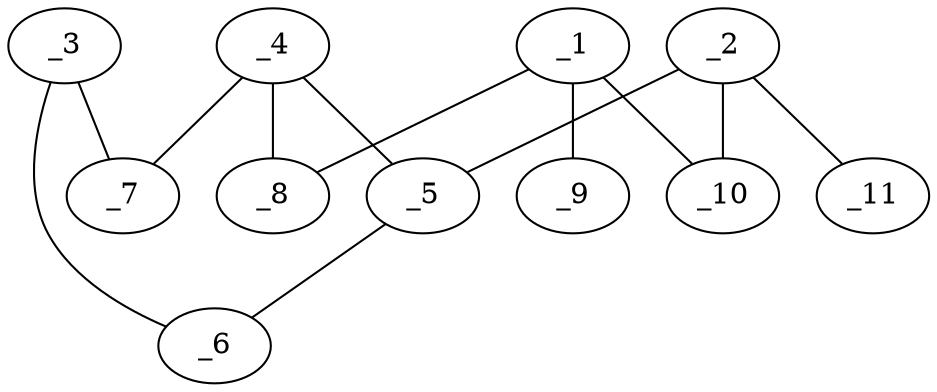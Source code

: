 graph molid685799 {
	_1	 [charge=0,
		chem=1,
		symbol="C  ",
		x="2.866",
		y="-1"];
	_8	 [charge=0,
		chem=4,
		symbol="N  ",
		x="3.7321",
		y="-1.5"];
	_1 -- _8	 [valence=2];
	_9	 [charge=0,
		chem=5,
		symbol="S  ",
		x=2,
		y="-1.5"];
	_1 -- _9	 [valence=1];
	_10	 [charge=0,
		chem=4,
		symbol="N  ",
		x="2.866",
		y=0];
	_1 -- _10	 [valence=1];
	_2	 [charge=0,
		chem=1,
		symbol="C  ",
		x="3.732",
		y="0.5"];
	_5	 [charge=0,
		chem=1,
		symbol="C  ",
		x="4.5981",
		y=0];
	_2 -- _5	 [valence=1];
	_2 -- _10	 [valence=2];
	_11	 [charge=0,
		chem=5,
		symbol="S  ",
		x="3.732",
		y="1.5"];
	_2 -- _11	 [valence=1];
	_3	 [charge=0,
		chem=1,
		symbol="C  ",
		x="6.1369",
		y="-0.5"];
	_6	 [charge=0,
		chem=4,
		symbol="N  ",
		x="5.5491",
		y="0.309"];
	_3 -- _6	 [valence=2];
	_7	 [charge=0,
		chem=4,
		symbol="N  ",
		x="5.5491",
		y="-1.309"];
	_3 -- _7	 [valence=1];
	_4	 [charge=0,
		chem=1,
		symbol="C  ",
		x="4.5981",
		y="-1"];
	_4 -- _5	 [valence=2];
	_4 -- _7	 [valence=1];
	_4 -- _8	 [valence=1];
	_5 -- _6	 [valence=1];
}
